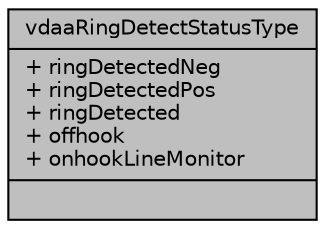 digraph "vdaaRingDetectStatusType"
{
  edge [fontname="Helvetica",fontsize="10",labelfontname="Helvetica",labelfontsize="10"];
  node [fontname="Helvetica",fontsize="10",shape=record];
  Node1 [label="{vdaaRingDetectStatusType\n|+ ringDetectedNeg\l+ ringDetectedPos\l+ ringDetected\l+ offhook\l+ onhookLineMonitor\l|}",height=0.2,width=0.4,color="black", fillcolor="grey75", style="filled", fontcolor="black"];
}
